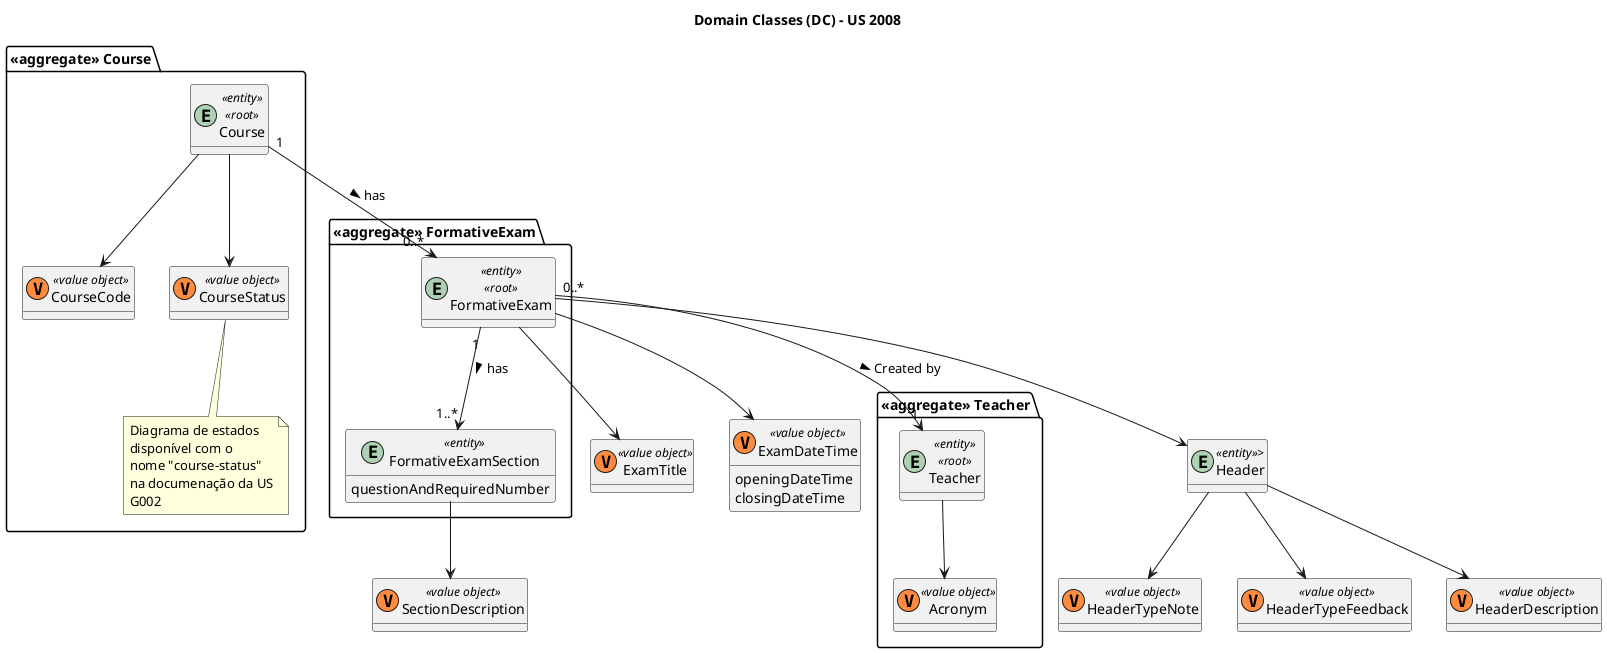 @startuml

top to bottom direction

title Domain Classes (DC) - US 2008

hide methods
skinparam classAttributeIconSize 0

'Teacher
package "<<aggregate>> Teacher" {
    entity Teacher <<entity>> <<root>>
    class Acronym <<(V, #FF8B40) value object>>
}

'FormativeExam
package "<<aggregate>> FormativeExam" {
    entity FormativeExam <<entity>> <<root>> {
    }

    entity FormativeExamSection <<entity>> {
        questionAndRequiredNumber
    }
}

class ExamTitle <<(V, #FF8B40) value object>>
class ExamDateTime <<(V, #FF8B40) value object>> {
    openingDateTime
    closingDateTime
}

'Header
entity Header <<entity>>>
class HeaderTypeNote <<(V, #FF8B40) value object>>
class HeaderTypeFeedback <<(V, #FF8B40) value object>>
class HeaderDescription <<(V, #FF8B40) value object>>

'Section
class SectionDescription <<(V, #FF8B40) value object>>

'Course
package "<<aggregate>> Course" {
    entity Course <<entity>> <<root>>
    class CourseCode <<(V, #FF8B40) value object>>
    class CourseStatus <<(V, #FF8B40) value object>>
    note bottom
        Diagrama de estados
        disponível com o
        nome "course-status"
        na documenação da US
        G002
    end note
}

'Value Objects
Teacher -down-> Acronym

FormativeExam -down-> ExamTitle
FormativeExam -down-> ExamDateTime
FormativeExam --> Header

Header -down-> HeaderTypeNote
Header -down-> HeaderTypeFeedback
Header -down-> HeaderDescription

FormativeExamSection --> SectionDescription

Course -down-> CourseCode
Course -down-> CourseStatus

'Relations
FormativeExam "0..*" --> "1" Teacher : Created by >
Course "1" --> "0..*" FormativeExam : has >
FormativeExam "1" --> "1..*" FormativeExamSection : has >

@enduml